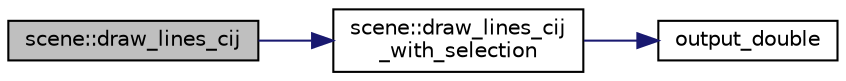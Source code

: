 digraph "scene::draw_lines_cij"
{
  edge [fontname="Helvetica",fontsize="10",labelfontname="Helvetica",labelfontsize="10"];
  node [fontname="Helvetica",fontsize="10",shape=record];
  rankdir="LR";
  Node110 [label="scene::draw_lines_cij",height=0.2,width=0.4,color="black", fillcolor="grey75", style="filled", fontcolor="black"];
  Node110 -> Node111 [color="midnightblue",fontsize="10",style="solid",fontname="Helvetica"];
  Node111 [label="scene::draw_lines_cij\l_with_selection",height=0.2,width=0.4,color="black", fillcolor="white", style="filled",URL="$df/db1/classscene.html#ac552ac295355e426ebaa2bbcf4527c95"];
  Node111 -> Node112 [color="midnightblue",fontsize="10",style="solid",fontname="Helvetica"];
  Node112 [label="output_double",height=0.2,width=0.4,color="black", fillcolor="white", style="filled",URL="$d5/d87/globals_8h.html#a0d78928594686738975fd41e2603101f"];
}

